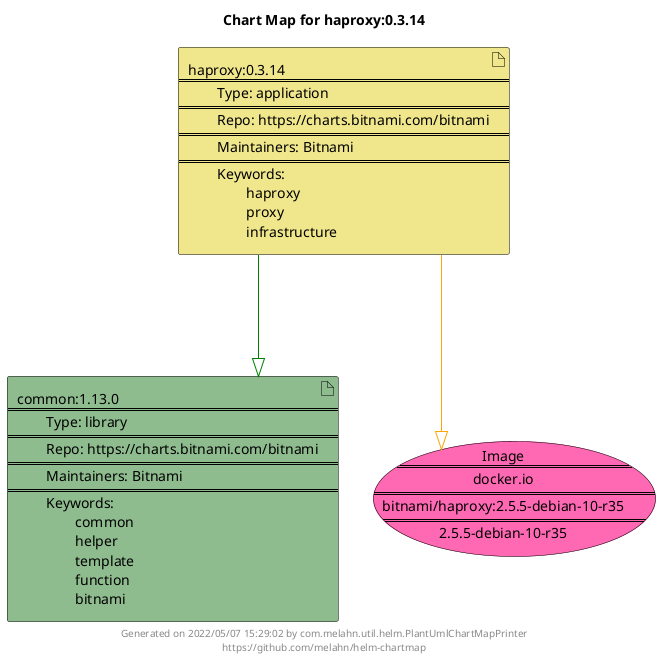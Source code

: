 @startuml
skinparam linetype ortho
skinparam backgroundColor white
skinparam usecaseBorderColor black
skinparam usecaseArrowColor LightSlateGray
skinparam artifactBorderColor black
skinparam artifactArrowColor LightSlateGray

title Chart Map for haproxy:0.3.14

'There are 2 referenced Helm Charts
artifact "common:1.13.0\n====\n\tType: library\n====\n\tRepo: https://charts.bitnami.com/bitnami\n====\n\tMaintainers: Bitnami\n====\n\tKeywords: \n\t\tcommon\n\t\thelper\n\t\ttemplate\n\t\tfunction\n\t\tbitnami" as common_1_13_0 #DarkSeaGreen
artifact "haproxy:0.3.14\n====\n\tType: application\n====\n\tRepo: https://charts.bitnami.com/bitnami\n====\n\tMaintainers: Bitnami\n====\n\tKeywords: \n\t\thaproxy\n\t\tproxy\n\t\tinfrastructure" as haproxy_0_3_14 #Khaki

'There is one referenced Docker Image
usecase "Image\n====\ndocker.io\n====\nbitnami/haproxy:2.5.5-debian-10-r35\n====\n2.5.5-debian-10-r35" as docker_io_bitnami_haproxy_2_5_5_debian_10_r35 #HotPink

'Chart Dependencies
haproxy_0_3_14--[#green]-|>common_1_13_0
haproxy_0_3_14--[#orange]-|>docker_io_bitnami_haproxy_2_5_5_debian_10_r35

center footer Generated on 2022/05/07 15:29:02 by com.melahn.util.helm.PlantUmlChartMapPrinter\nhttps://github.com/melahn/helm-chartmap
@enduml
